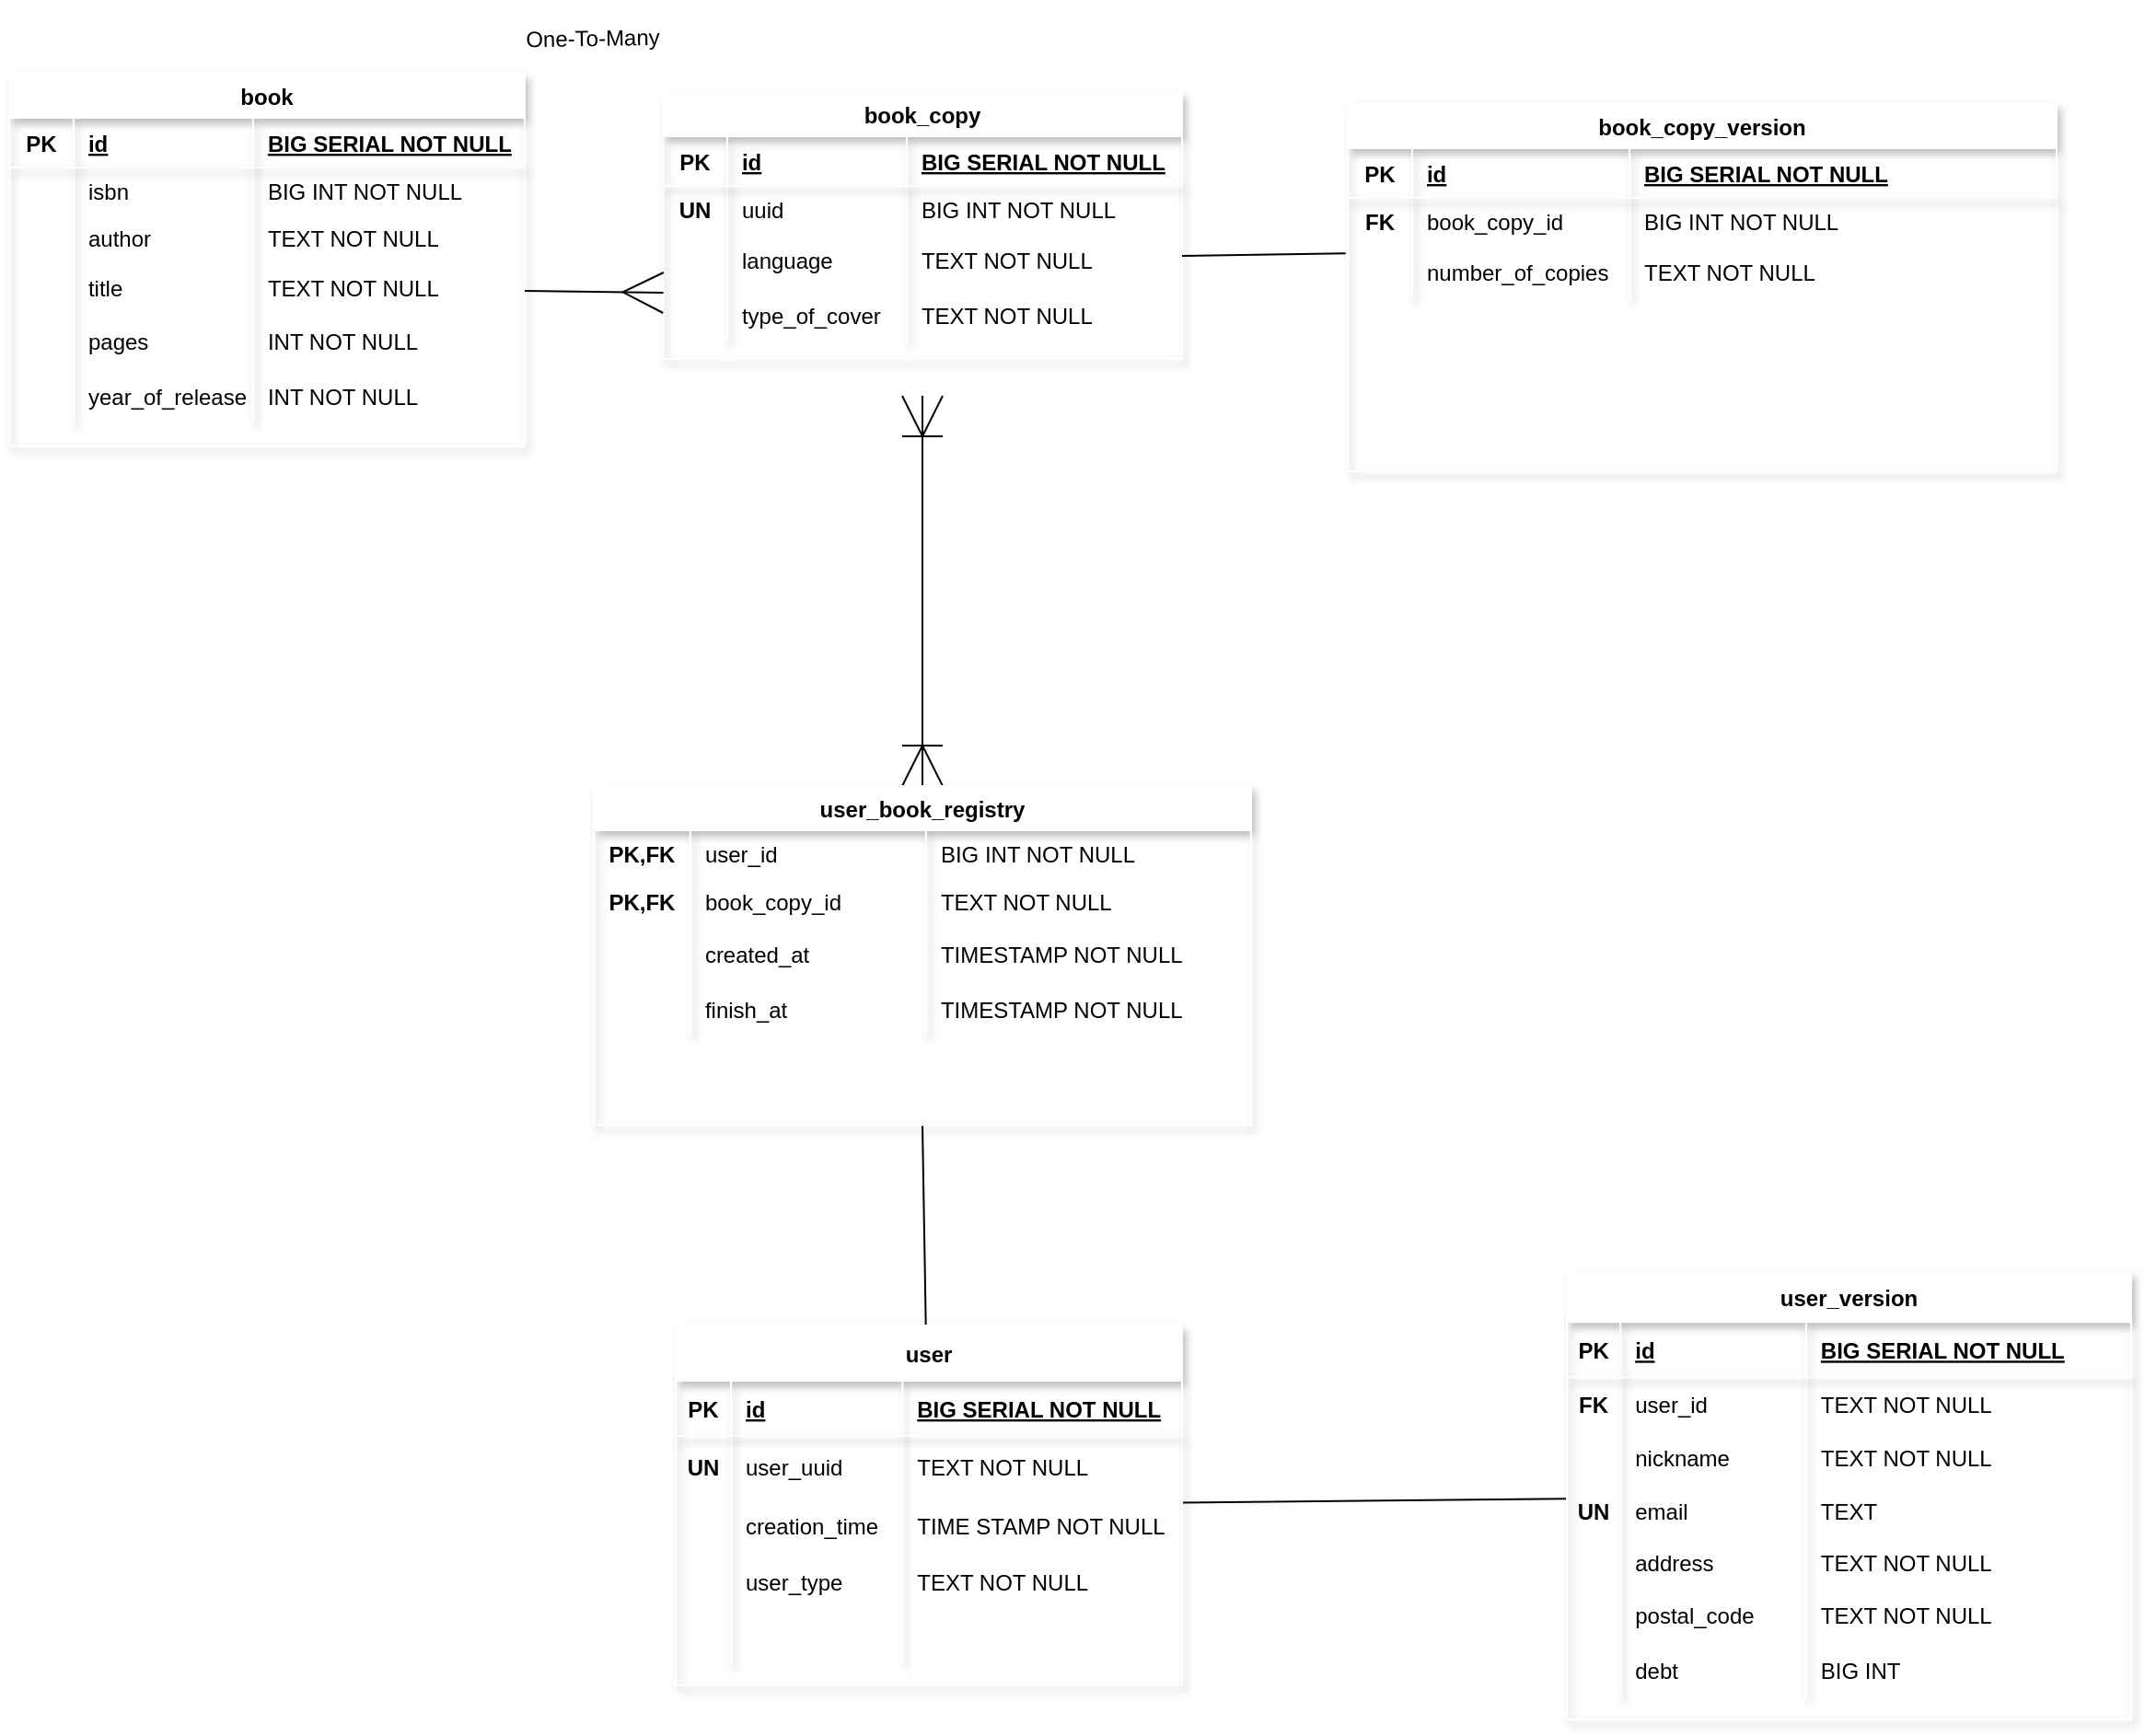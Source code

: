 <mxfile version="20.8.20" type="gitlab">
  <diagram name="Strona-1" id="45cgaNDauSYpYsO7GjBS">
    <mxGraphModel dx="3375" dy="2829" grid="0" gridSize="10" guides="1" tooltips="1" connect="1" arrows="1" fold="1" page="1" pageScale="1" pageWidth="1169" pageHeight="1654" math="0" shadow="0">
      <root>
        <mxCell id="0" />
        <mxCell id="1" parent="0" />
        <mxCell id="H41JrCpWX0OnZYL4RBMN-223" value="book" style="shape=table;startSize=24;container=1;collapsible=1;childLayout=tableLayout;fixedRows=1;rowLines=0;fontStyle=1;align=center;resizeLast=1;shadow=1;strokeColor=#FFFFFF;fillColor=default;" parent="1" vertex="1">
          <mxGeometry x="-1150" y="-1461" width="280" height="202.204" as="geometry" />
        </mxCell>
        <mxCell id="H41JrCpWX0OnZYL4RBMN-224" value="" style="shape=tableRow;horizontal=0;startSize=0;swimlaneHead=0;swimlaneBody=0;fillColor=none;collapsible=0;dropTarget=0;points=[[0,0.5],[1,0.5]];portConstraint=eastwest;top=0;left=0;right=0;bottom=1;shadow=1;strokeColor=#FFFFFF;" parent="H41JrCpWX0OnZYL4RBMN-223" vertex="1">
          <mxGeometry y="24" width="280" height="27" as="geometry" />
        </mxCell>
        <mxCell id="H41JrCpWX0OnZYL4RBMN-225" value="PK" style="shape=partialRectangle;connectable=0;fillColor=none;top=0;left=0;bottom=0;right=0;fontStyle=1;overflow=hidden;shadow=1;strokeColor=#FFFFFF;" parent="H41JrCpWX0OnZYL4RBMN-224" vertex="1">
          <mxGeometry width="34.981" height="27" as="geometry">
            <mxRectangle width="34.981" height="27" as="alternateBounds" />
          </mxGeometry>
        </mxCell>
        <mxCell id="H41JrCpWX0OnZYL4RBMN-226" value="id" style="shape=partialRectangle;connectable=0;fillColor=none;top=0;left=0;bottom=0;right=0;align=left;spacingLeft=6;fontStyle=5;overflow=hidden;shadow=1;strokeColor=#FFFFFF;" parent="H41JrCpWX0OnZYL4RBMN-224" vertex="1">
          <mxGeometry x="34.981" width="97.485" height="27" as="geometry">
            <mxRectangle width="97.485" height="27" as="alternateBounds" />
          </mxGeometry>
        </mxCell>
        <mxCell id="H41JrCpWX0OnZYL4RBMN-236" value="BIG SERIAL NOT NULL" style="shape=partialRectangle;connectable=0;fillColor=none;top=0;left=0;bottom=0;right=0;align=left;spacingLeft=6;fontStyle=5;overflow=hidden;shadow=1;strokeColor=#FFFFFF;" parent="H41JrCpWX0OnZYL4RBMN-224" vertex="1">
          <mxGeometry x="132.467" width="147.533" height="27" as="geometry">
            <mxRectangle width="147.533" height="27" as="alternateBounds" />
          </mxGeometry>
        </mxCell>
        <mxCell id="H41JrCpWX0OnZYL4RBMN-227" value="" style="shape=tableRow;horizontal=0;startSize=0;swimlaneHead=0;swimlaneBody=0;fillColor=none;collapsible=0;dropTarget=0;points=[[0,0.5],[1,0.5]];portConstraint=eastwest;top=0;left=0;right=0;bottom=0;shadow=1;strokeColor=#FFFFFF;" parent="H41JrCpWX0OnZYL4RBMN-223" vertex="1">
          <mxGeometry y="51" width="280" height="25" as="geometry" />
        </mxCell>
        <mxCell id="H41JrCpWX0OnZYL4RBMN-228" value="" style="shape=partialRectangle;connectable=0;fillColor=none;top=0;left=0;bottom=0;right=0;editable=1;overflow=hidden;shadow=1;strokeColor=#FFFFFF;" parent="H41JrCpWX0OnZYL4RBMN-227" vertex="1">
          <mxGeometry width="34.981" height="25" as="geometry">
            <mxRectangle width="34.981" height="25" as="alternateBounds" />
          </mxGeometry>
        </mxCell>
        <mxCell id="H41JrCpWX0OnZYL4RBMN-229" value="isbn" style="shape=partialRectangle;connectable=0;fillColor=none;top=0;left=0;bottom=0;right=0;align=left;spacingLeft=6;overflow=hidden;shadow=1;strokeColor=#FFFFFF;" parent="H41JrCpWX0OnZYL4RBMN-227" vertex="1">
          <mxGeometry x="34.981" width="97.485" height="25" as="geometry">
            <mxRectangle width="97.485" height="25" as="alternateBounds" />
          </mxGeometry>
        </mxCell>
        <mxCell id="H41JrCpWX0OnZYL4RBMN-237" value="BIG INT NOT NULL" style="shape=partialRectangle;connectable=0;fillColor=none;top=0;left=0;bottom=0;right=0;align=left;spacingLeft=6;overflow=hidden;shadow=1;strokeColor=#FFFFFF;" parent="H41JrCpWX0OnZYL4RBMN-227" vertex="1">
          <mxGeometry x="132.467" width="147.533" height="25" as="geometry">
            <mxRectangle width="147.533" height="25" as="alternateBounds" />
          </mxGeometry>
        </mxCell>
        <mxCell id="H41JrCpWX0OnZYL4RBMN-230" value="" style="shape=tableRow;horizontal=0;startSize=0;swimlaneHead=0;swimlaneBody=0;fillColor=none;collapsible=0;dropTarget=0;points=[[0,0.5],[1,0.5]];portConstraint=eastwest;top=0;left=0;right=0;bottom=0;shadow=1;strokeColor=#FFFFFF;" parent="H41JrCpWX0OnZYL4RBMN-223" vertex="1">
          <mxGeometry y="76" width="280" height="26" as="geometry" />
        </mxCell>
        <mxCell id="H41JrCpWX0OnZYL4RBMN-231" value="" style="shape=partialRectangle;connectable=0;fillColor=none;top=0;left=0;bottom=0;right=0;editable=1;overflow=hidden;shadow=1;strokeColor=#FFFFFF;" parent="H41JrCpWX0OnZYL4RBMN-230" vertex="1">
          <mxGeometry width="34.981" height="26" as="geometry">
            <mxRectangle width="34.981" height="26" as="alternateBounds" />
          </mxGeometry>
        </mxCell>
        <mxCell id="H41JrCpWX0OnZYL4RBMN-232" value="author" style="shape=partialRectangle;connectable=0;fillColor=none;top=0;left=0;bottom=0;right=0;align=left;spacingLeft=6;overflow=hidden;shadow=1;strokeColor=#FFFFFF;" parent="H41JrCpWX0OnZYL4RBMN-230" vertex="1">
          <mxGeometry x="34.981" width="97.485" height="26" as="geometry">
            <mxRectangle width="97.485" height="26" as="alternateBounds" />
          </mxGeometry>
        </mxCell>
        <mxCell id="H41JrCpWX0OnZYL4RBMN-238" value="TEXT NOT NULL " style="shape=partialRectangle;connectable=0;fillColor=none;top=0;left=0;bottom=0;right=0;align=left;spacingLeft=6;overflow=hidden;shadow=1;strokeColor=#FFFFFF;" parent="H41JrCpWX0OnZYL4RBMN-230" vertex="1">
          <mxGeometry x="132.467" width="147.533" height="26" as="geometry">
            <mxRectangle width="147.533" height="26" as="alternateBounds" />
          </mxGeometry>
        </mxCell>
        <mxCell id="H41JrCpWX0OnZYL4RBMN-233" value="" style="shape=tableRow;horizontal=0;startSize=0;swimlaneHead=0;swimlaneBody=0;fillColor=none;collapsible=0;dropTarget=0;points=[[0,0.5],[1,0.5]];portConstraint=eastwest;top=0;left=0;right=0;bottom=0;shadow=1;strokeColor=#FFFFFF;" parent="H41JrCpWX0OnZYL4RBMN-223" vertex="1">
          <mxGeometry y="102" width="280" height="28" as="geometry" />
        </mxCell>
        <mxCell id="H41JrCpWX0OnZYL4RBMN-234" value="" style="shape=partialRectangle;connectable=0;fillColor=none;top=0;left=0;bottom=0;right=0;editable=1;overflow=hidden;shadow=1;strokeColor=#FFFFFF;" parent="H41JrCpWX0OnZYL4RBMN-233" vertex="1">
          <mxGeometry width="34.981" height="28" as="geometry">
            <mxRectangle width="34.981" height="28" as="alternateBounds" />
          </mxGeometry>
        </mxCell>
        <mxCell id="H41JrCpWX0OnZYL4RBMN-235" value="title" style="shape=partialRectangle;connectable=0;fillColor=none;top=0;left=0;bottom=0;right=0;align=left;spacingLeft=6;overflow=hidden;shadow=1;strokeColor=#FFFFFF;" parent="H41JrCpWX0OnZYL4RBMN-233" vertex="1">
          <mxGeometry x="34.981" width="97.485" height="28" as="geometry">
            <mxRectangle width="97.485" height="28" as="alternateBounds" />
          </mxGeometry>
        </mxCell>
        <mxCell id="H41JrCpWX0OnZYL4RBMN-239" value="TEXT NOT NULL" style="shape=partialRectangle;connectable=0;fillColor=none;top=0;left=0;bottom=0;right=0;align=left;spacingLeft=6;overflow=hidden;shadow=1;strokeColor=#FFFFFF;" parent="H41JrCpWX0OnZYL4RBMN-233" vertex="1">
          <mxGeometry x="132.467" width="147.533" height="28" as="geometry">
            <mxRectangle width="147.533" height="28" as="alternateBounds" />
          </mxGeometry>
        </mxCell>
        <mxCell id="inO4H0ArE5-okPFdv3qA-106" style="shape=tableRow;horizontal=0;startSize=0;swimlaneHead=0;swimlaneBody=0;fillColor=none;collapsible=0;dropTarget=0;points=[[0,0.5],[1,0.5]];portConstraint=eastwest;top=0;left=0;right=0;bottom=0;shadow=1;strokeColor=#FFFFFF;" parent="H41JrCpWX0OnZYL4RBMN-223" vertex="1">
          <mxGeometry y="130" width="280" height="30" as="geometry" />
        </mxCell>
        <mxCell id="inO4H0ArE5-okPFdv3qA-107" style="shape=partialRectangle;connectable=0;fillColor=none;top=0;left=0;bottom=0;right=0;editable=1;overflow=hidden;shadow=1;strokeColor=#FFFFFF;" parent="inO4H0ArE5-okPFdv3qA-106" vertex="1">
          <mxGeometry width="34.981" height="30" as="geometry">
            <mxRectangle width="34.981" height="30" as="alternateBounds" />
          </mxGeometry>
        </mxCell>
        <mxCell id="inO4H0ArE5-okPFdv3qA-108" value="pages" style="shape=partialRectangle;connectable=0;fillColor=none;top=0;left=0;bottom=0;right=0;align=left;spacingLeft=6;overflow=hidden;shadow=1;strokeColor=#FFFFFF;" parent="inO4H0ArE5-okPFdv3qA-106" vertex="1">
          <mxGeometry x="34.981" width="97.485" height="30" as="geometry">
            <mxRectangle width="97.485" height="30" as="alternateBounds" />
          </mxGeometry>
        </mxCell>
        <mxCell id="inO4H0ArE5-okPFdv3qA-109" value="INT NOT NULL" style="shape=partialRectangle;connectable=0;fillColor=none;top=0;left=0;bottom=0;right=0;align=left;spacingLeft=6;overflow=hidden;shadow=1;strokeColor=#FFFFFF;" parent="inO4H0ArE5-okPFdv3qA-106" vertex="1">
          <mxGeometry x="132.467" width="147.533" height="30" as="geometry">
            <mxRectangle width="147.533" height="30" as="alternateBounds" />
          </mxGeometry>
        </mxCell>
        <mxCell id="inO4H0ArE5-okPFdv3qA-102" style="shape=tableRow;horizontal=0;startSize=0;swimlaneHead=0;swimlaneBody=0;fillColor=none;collapsible=0;dropTarget=0;points=[[0,0.5],[1,0.5]];portConstraint=eastwest;top=0;left=0;right=0;bottom=0;shadow=1;strokeColor=#FFFFFF;" parent="H41JrCpWX0OnZYL4RBMN-223" vertex="1">
          <mxGeometry y="160" width="280" height="30" as="geometry" />
        </mxCell>
        <mxCell id="inO4H0ArE5-okPFdv3qA-103" style="shape=partialRectangle;connectable=0;fillColor=none;top=0;left=0;bottom=0;right=0;editable=1;overflow=hidden;shadow=1;strokeColor=#FFFFFF;" parent="inO4H0ArE5-okPFdv3qA-102" vertex="1">
          <mxGeometry width="34.981" height="30" as="geometry">
            <mxRectangle width="34.981" height="30" as="alternateBounds" />
          </mxGeometry>
        </mxCell>
        <mxCell id="inO4H0ArE5-okPFdv3qA-104" value="year_of_release" style="shape=partialRectangle;connectable=0;fillColor=none;top=0;left=0;bottom=0;right=0;align=left;spacingLeft=6;overflow=hidden;shadow=1;strokeColor=#FFFFFF;" parent="inO4H0ArE5-okPFdv3qA-102" vertex="1">
          <mxGeometry x="34.981" width="97.485" height="30" as="geometry">
            <mxRectangle width="97.485" height="30" as="alternateBounds" />
          </mxGeometry>
        </mxCell>
        <mxCell id="inO4H0ArE5-okPFdv3qA-105" value="INT NOT NULL" style="shape=partialRectangle;connectable=0;fillColor=none;top=0;left=0;bottom=0;right=0;align=left;spacingLeft=6;overflow=hidden;shadow=1;strokeColor=#FFFFFF;" parent="inO4H0ArE5-okPFdv3qA-102" vertex="1">
          <mxGeometry x="132.467" width="147.533" height="30" as="geometry">
            <mxRectangle width="147.533" height="30" as="alternateBounds" />
          </mxGeometry>
        </mxCell>
        <mxCell id="_xE9Mm1DWPLD3zz57Y3J-2" style="edgeStyle=none;rounded=0;orthogonalLoop=1;jettySize=auto;html=1;strokeColor=#000000;endArrow=none;endFill=0;" edge="1" parent="1" source="H41JrCpWX0OnZYL4RBMN-253" target="H41JrCpWX0OnZYL4RBMN-294">
          <mxGeometry relative="1" as="geometry" />
        </mxCell>
        <mxCell id="_xE9Mm1DWPLD3zz57Y3J-113" style="edgeStyle=none;rounded=0;orthogonalLoop=1;jettySize=auto;html=1;strokeColor=#000000;strokeWidth=1;endArrow=none;endFill=0;endSize=20;entryX=0.5;entryY=1;entryDx=0;entryDy=0;" edge="1" parent="1" source="H41JrCpWX0OnZYL4RBMN-253" target="_xE9Mm1DWPLD3zz57Y3J-90">
          <mxGeometry relative="1" as="geometry">
            <mxPoint x="-650.5" y="-921.308" as="targetPoint" />
          </mxGeometry>
        </mxCell>
        <mxCell id="H41JrCpWX0OnZYL4RBMN-253" value="user" style="shape=table;startSize=30;container=1;collapsible=1;childLayout=tableLayout;fixedRows=1;rowLines=0;fontStyle=1;align=center;resizeLast=1;shadow=1;strokeColor=#FFFFFF;fillColor=default;" parent="1" vertex="1">
          <mxGeometry x="-788" y="-781" width="275" height="195.274" as="geometry" />
        </mxCell>
        <mxCell id="H41JrCpWX0OnZYL4RBMN-254" value="" style="shape=tableRow;horizontal=0;startSize=0;swimlaneHead=0;swimlaneBody=0;fillColor=none;collapsible=0;dropTarget=0;points=[[0,0.5],[1,0.5]];portConstraint=eastwest;top=0;left=0;right=0;bottom=1;shadow=1;strokeColor=#FFFFFF;" parent="H41JrCpWX0OnZYL4RBMN-253" vertex="1">
          <mxGeometry y="30" width="275" height="30" as="geometry" />
        </mxCell>
        <mxCell id="H41JrCpWX0OnZYL4RBMN-255" value="PK" style="shape=partialRectangle;connectable=0;fillColor=none;top=0;left=0;bottom=0;right=0;fontStyle=1;overflow=hidden;shadow=1;strokeColor=#FFFFFF;" parent="H41JrCpWX0OnZYL4RBMN-254" vertex="1">
          <mxGeometry width="30" height="30" as="geometry">
            <mxRectangle width="30" height="30" as="alternateBounds" />
          </mxGeometry>
        </mxCell>
        <mxCell id="H41JrCpWX0OnZYL4RBMN-256" value="id" style="shape=partialRectangle;connectable=0;fillColor=none;top=0;left=0;bottom=0;right=0;align=left;spacingLeft=6;fontStyle=5;overflow=hidden;shadow=1;strokeColor=#FFFFFF;" parent="H41JrCpWX0OnZYL4RBMN-254" vertex="1">
          <mxGeometry x="30" width="93.13" height="30" as="geometry">
            <mxRectangle width="93.13" height="30" as="alternateBounds" />
          </mxGeometry>
        </mxCell>
        <mxCell id="H41JrCpWX0OnZYL4RBMN-266" value="BIG SERIAL NOT NULL" style="shape=partialRectangle;connectable=0;fillColor=none;top=0;left=0;bottom=0;right=0;align=left;spacingLeft=6;fontStyle=5;overflow=hidden;shadow=1;strokeColor=#FFFFFF;" parent="H41JrCpWX0OnZYL4RBMN-254" vertex="1">
          <mxGeometry x="123.13" width="151.87" height="30" as="geometry">
            <mxRectangle width="151.87" height="30" as="alternateBounds" />
          </mxGeometry>
        </mxCell>
        <mxCell id="H41JrCpWX0OnZYL4RBMN-257" value="" style="shape=tableRow;horizontal=0;startSize=0;swimlaneHead=0;swimlaneBody=0;fillColor=none;collapsible=0;dropTarget=0;points=[[0,0.5],[1,0.5]];portConstraint=eastwest;top=0;left=0;right=0;bottom=0;shadow=1;strokeColor=#FFFFFF;" parent="H41JrCpWX0OnZYL4RBMN-253" vertex="1">
          <mxGeometry y="60" width="275" height="33" as="geometry" />
        </mxCell>
        <mxCell id="H41JrCpWX0OnZYL4RBMN-258" value="UN" style="shape=partialRectangle;connectable=0;fillColor=none;top=0;left=0;bottom=0;right=0;editable=1;overflow=hidden;shadow=1;strokeColor=#FFFFFF;fontStyle=1" parent="H41JrCpWX0OnZYL4RBMN-257" vertex="1">
          <mxGeometry width="30" height="33" as="geometry">
            <mxRectangle width="30" height="33" as="alternateBounds" />
          </mxGeometry>
        </mxCell>
        <mxCell id="H41JrCpWX0OnZYL4RBMN-259" value="user_uuid" style="shape=partialRectangle;connectable=0;fillColor=none;top=0;left=0;bottom=0;right=0;align=left;spacingLeft=6;overflow=hidden;shadow=1;strokeColor=#FFFFFF;" parent="H41JrCpWX0OnZYL4RBMN-257" vertex="1">
          <mxGeometry x="30" width="93.13" height="33" as="geometry">
            <mxRectangle width="93.13" height="33" as="alternateBounds" />
          </mxGeometry>
        </mxCell>
        <mxCell id="H41JrCpWX0OnZYL4RBMN-267" value="TEXT NOT NULL" style="shape=partialRectangle;connectable=0;fillColor=none;top=0;left=0;bottom=0;right=0;align=left;spacingLeft=6;overflow=hidden;shadow=1;strokeColor=#FFFFFF;" parent="H41JrCpWX0OnZYL4RBMN-257" vertex="1">
          <mxGeometry x="123.13" width="151.87" height="33" as="geometry">
            <mxRectangle width="151.87" height="33" as="alternateBounds" />
          </mxGeometry>
        </mxCell>
        <mxCell id="inO4H0ArE5-okPFdv3qA-25" style="shape=tableRow;horizontal=0;startSize=0;swimlaneHead=0;swimlaneBody=0;fillColor=none;collapsible=0;dropTarget=0;points=[[0,0.5],[1,0.5]];portConstraint=eastwest;top=0;left=0;right=0;bottom=0;shadow=1;strokeColor=#FFFFFF;" parent="H41JrCpWX0OnZYL4RBMN-253" vertex="1">
          <mxGeometry y="93" width="275" height="31" as="geometry" />
        </mxCell>
        <mxCell id="inO4H0ArE5-okPFdv3qA-26" style="shape=partialRectangle;connectable=0;fillColor=none;top=0;left=0;bottom=0;right=0;editable=1;overflow=hidden;shadow=1;strokeColor=#FFFFFF;" parent="inO4H0ArE5-okPFdv3qA-25" vertex="1">
          <mxGeometry width="30" height="31" as="geometry">
            <mxRectangle width="30" height="31" as="alternateBounds" />
          </mxGeometry>
        </mxCell>
        <mxCell id="inO4H0ArE5-okPFdv3qA-27" value="creation_time" style="shape=partialRectangle;connectable=0;fillColor=none;top=0;left=0;bottom=0;right=0;align=left;spacingLeft=6;overflow=hidden;shadow=1;strokeColor=#FFFFFF;" parent="inO4H0ArE5-okPFdv3qA-25" vertex="1">
          <mxGeometry x="30" width="93.13" height="31" as="geometry">
            <mxRectangle width="93.13" height="31" as="alternateBounds" />
          </mxGeometry>
        </mxCell>
        <mxCell id="inO4H0ArE5-okPFdv3qA-28" value="TIME STAMP NOT NULL" style="shape=partialRectangle;connectable=0;fillColor=none;top=0;left=0;bottom=0;right=0;align=left;spacingLeft=6;overflow=hidden;shadow=1;strokeColor=#FFFFFF;" parent="inO4H0ArE5-okPFdv3qA-25" vertex="1">
          <mxGeometry x="123.13" width="151.87" height="31" as="geometry">
            <mxRectangle width="151.87" height="31" as="alternateBounds" />
          </mxGeometry>
        </mxCell>
        <mxCell id="H41JrCpWX0OnZYL4RBMN-260" value="" style="shape=tableRow;horizontal=0;startSize=0;swimlaneHead=0;swimlaneBody=0;fillColor=none;collapsible=0;dropTarget=0;points=[[0,0.5],[1,0.5]];portConstraint=eastwest;top=0;left=0;right=0;bottom=0;shadow=1;strokeColor=#FFFFFF;" parent="H41JrCpWX0OnZYL4RBMN-253" vertex="1">
          <mxGeometry y="124" width="275" height="30" as="geometry" />
        </mxCell>
        <mxCell id="H41JrCpWX0OnZYL4RBMN-261" value="" style="shape=partialRectangle;connectable=0;fillColor=none;top=0;left=0;bottom=0;right=0;editable=1;overflow=hidden;shadow=1;strokeColor=#FFFFFF;" parent="H41JrCpWX0OnZYL4RBMN-260" vertex="1">
          <mxGeometry width="30" height="30" as="geometry">
            <mxRectangle width="30" height="30" as="alternateBounds" />
          </mxGeometry>
        </mxCell>
        <mxCell id="H41JrCpWX0OnZYL4RBMN-262" value="user_type" style="shape=partialRectangle;connectable=0;fillColor=none;top=0;left=0;bottom=0;right=0;align=left;spacingLeft=6;overflow=hidden;shadow=1;strokeColor=#FFFFFF;" parent="H41JrCpWX0OnZYL4RBMN-260" vertex="1">
          <mxGeometry x="30" width="93.13" height="30" as="geometry">
            <mxRectangle width="93.13" height="30" as="alternateBounds" />
          </mxGeometry>
        </mxCell>
        <mxCell id="H41JrCpWX0OnZYL4RBMN-268" value="TEXT NOT NULL" style="shape=partialRectangle;connectable=0;fillColor=none;top=0;left=0;bottom=0;right=0;align=left;spacingLeft=6;overflow=hidden;shadow=1;strokeColor=#FFFFFF;" parent="H41JrCpWX0OnZYL4RBMN-260" vertex="1">
          <mxGeometry x="123.13" width="151.87" height="30" as="geometry">
            <mxRectangle width="151.87" height="30" as="alternateBounds" />
          </mxGeometry>
        </mxCell>
        <mxCell id="inO4H0ArE5-okPFdv3qA-5" style="shape=tableRow;horizontal=0;startSize=0;swimlaneHead=0;swimlaneBody=0;fillColor=none;collapsible=0;dropTarget=0;points=[[0,0.5],[1,0.5]];portConstraint=eastwest;top=0;left=0;right=0;bottom=0;shadow=1;strokeColor=#FFFFFF;" parent="H41JrCpWX0OnZYL4RBMN-253" vertex="1">
          <mxGeometry y="154" width="275" height="30" as="geometry" />
        </mxCell>
        <mxCell id="inO4H0ArE5-okPFdv3qA-6" style="shape=partialRectangle;connectable=0;fillColor=none;top=0;left=0;bottom=0;right=0;editable=1;overflow=hidden;shadow=1;strokeColor=#FFFFFF;" parent="inO4H0ArE5-okPFdv3qA-5" vertex="1">
          <mxGeometry width="30" height="30" as="geometry">
            <mxRectangle width="30" height="30" as="alternateBounds" />
          </mxGeometry>
        </mxCell>
        <mxCell id="inO4H0ArE5-okPFdv3qA-7" style="shape=partialRectangle;connectable=0;fillColor=none;top=0;left=0;bottom=0;right=0;align=left;spacingLeft=6;overflow=hidden;shadow=1;strokeColor=#FFFFFF;" parent="inO4H0ArE5-okPFdv3qA-5" vertex="1">
          <mxGeometry x="30" width="93.13" height="30" as="geometry">
            <mxRectangle width="93.13" height="30" as="alternateBounds" />
          </mxGeometry>
        </mxCell>
        <mxCell id="inO4H0ArE5-okPFdv3qA-8" style="shape=partialRectangle;connectable=0;fillColor=none;top=0;left=0;bottom=0;right=0;align=left;spacingLeft=6;overflow=hidden;shadow=1;strokeColor=#FFFFFF;" parent="inO4H0ArE5-okPFdv3qA-5" vertex="1">
          <mxGeometry x="123.13" width="151.87" height="30" as="geometry">
            <mxRectangle width="151.87" height="30" as="alternateBounds" />
          </mxGeometry>
        </mxCell>
        <mxCell id="H41JrCpWX0OnZYL4RBMN-294" value="user_version" style="shape=table;startSize=27;container=1;collapsible=1;childLayout=tableLayout;fixedRows=1;rowLines=0;fontStyle=1;align=center;resizeLast=1;shadow=1;strokeColor=#FFFFFF;fillColor=default;" parent="1" vertex="1">
          <mxGeometry x="-304" y="-809.87" width="306.5" height="242.99" as="geometry" />
        </mxCell>
        <mxCell id="H41JrCpWX0OnZYL4RBMN-295" value="" style="shape=tableRow;horizontal=0;startSize=0;swimlaneHead=0;swimlaneBody=0;fillColor=none;collapsible=0;dropTarget=0;points=[[0,0.5],[1,0.5]];portConstraint=eastwest;top=0;left=0;right=0;bottom=1;shadow=1;strokeColor=#FFFFFF;" parent="H41JrCpWX0OnZYL4RBMN-294" vertex="1">
          <mxGeometry y="27" width="306.5" height="30" as="geometry" />
        </mxCell>
        <mxCell id="H41JrCpWX0OnZYL4RBMN-296" value="PK" style="shape=partialRectangle;connectable=0;fillColor=none;top=0;left=0;bottom=0;right=0;fontStyle=1;overflow=hidden;shadow=1;strokeColor=#FFFFFF;" parent="H41JrCpWX0OnZYL4RBMN-295" vertex="1">
          <mxGeometry width="29.111" height="30" as="geometry">
            <mxRectangle width="29.111" height="30" as="alternateBounds" />
          </mxGeometry>
        </mxCell>
        <mxCell id="H41JrCpWX0OnZYL4RBMN-297" value="id" style="shape=partialRectangle;connectable=0;fillColor=none;top=0;left=0;bottom=0;right=0;align=left;spacingLeft=6;fontStyle=5;overflow=hidden;shadow=1;strokeColor=#FFFFFF;" parent="H41JrCpWX0OnZYL4RBMN-295" vertex="1">
          <mxGeometry x="29.111" width="100.815" height="30" as="geometry">
            <mxRectangle width="100.815" height="30" as="alternateBounds" />
          </mxGeometry>
        </mxCell>
        <mxCell id="inO4H0ArE5-okPFdv3qA-121" value="BIG SERIAL NOT NULL" style="shape=partialRectangle;connectable=0;fillColor=none;top=0;left=0;bottom=0;right=0;align=left;spacingLeft=6;fontStyle=5;overflow=hidden;shadow=1;strokeColor=#FFFFFF;" parent="H41JrCpWX0OnZYL4RBMN-295" vertex="1">
          <mxGeometry x="129.926" width="176.574" height="30" as="geometry">
            <mxRectangle width="176.574" height="30" as="alternateBounds" />
          </mxGeometry>
        </mxCell>
        <mxCell id="H41JrCpWX0OnZYL4RBMN-298" value="" style="shape=tableRow;horizontal=0;startSize=0;swimlaneHead=0;swimlaneBody=0;fillColor=none;collapsible=0;dropTarget=0;points=[[0,0.5],[1,0.5]];portConstraint=eastwest;top=0;left=0;right=0;bottom=0;shadow=1;strokeColor=#FFFFFF;" parent="H41JrCpWX0OnZYL4RBMN-294" vertex="1">
          <mxGeometry y="57" width="306.5" height="29" as="geometry" />
        </mxCell>
        <mxCell id="H41JrCpWX0OnZYL4RBMN-299" value="FK" style="shape=partialRectangle;connectable=0;fillColor=none;top=0;left=0;bottom=0;right=0;editable=1;overflow=hidden;shadow=1;strokeColor=#FFFFFF;fontStyle=1" parent="H41JrCpWX0OnZYL4RBMN-298" vertex="1">
          <mxGeometry width="29.111" height="29" as="geometry">
            <mxRectangle width="29.111" height="29" as="alternateBounds" />
          </mxGeometry>
        </mxCell>
        <mxCell id="H41JrCpWX0OnZYL4RBMN-300" value="user_id" style="shape=partialRectangle;connectable=0;fillColor=none;top=0;left=0;bottom=0;right=0;align=left;spacingLeft=6;overflow=hidden;shadow=1;strokeColor=#FFFFFF;" parent="H41JrCpWX0OnZYL4RBMN-298" vertex="1">
          <mxGeometry x="29.111" width="100.815" height="29" as="geometry">
            <mxRectangle width="100.815" height="29" as="alternateBounds" />
          </mxGeometry>
        </mxCell>
        <mxCell id="inO4H0ArE5-okPFdv3qA-122" value="TEXT NOT NULL" style="shape=partialRectangle;connectable=0;fillColor=none;top=0;left=0;bottom=0;right=0;align=left;spacingLeft=6;overflow=hidden;shadow=1;strokeColor=#FFFFFF;" parent="H41JrCpWX0OnZYL4RBMN-298" vertex="1">
          <mxGeometry x="129.926" width="176.574" height="29" as="geometry">
            <mxRectangle width="176.574" height="29" as="alternateBounds" />
          </mxGeometry>
        </mxCell>
        <mxCell id="inO4H0ArE5-okPFdv3qA-68" style="shape=tableRow;horizontal=0;startSize=0;swimlaneHead=0;swimlaneBody=0;fillColor=none;collapsible=0;dropTarget=0;points=[[0,0.5],[1,0.5]];portConstraint=eastwest;top=0;left=0;right=0;bottom=0;shadow=1;strokeColor=#FFFFFF;" parent="H41JrCpWX0OnZYL4RBMN-294" vertex="1">
          <mxGeometry y="86" width="306.5" height="29" as="geometry" />
        </mxCell>
        <mxCell id="inO4H0ArE5-okPFdv3qA-69" style="shape=partialRectangle;connectable=0;fillColor=none;top=0;left=0;bottom=0;right=0;editable=1;overflow=hidden;shadow=1;strokeColor=#FFFFFF;" parent="inO4H0ArE5-okPFdv3qA-68" vertex="1">
          <mxGeometry width="29.111" height="29" as="geometry">
            <mxRectangle width="29.111" height="29" as="alternateBounds" />
          </mxGeometry>
        </mxCell>
        <mxCell id="inO4H0ArE5-okPFdv3qA-70" value="nickname" style="shape=partialRectangle;connectable=0;fillColor=none;top=0;left=0;bottom=0;right=0;align=left;spacingLeft=6;overflow=hidden;shadow=1;strokeColor=#FFFFFF;" parent="inO4H0ArE5-okPFdv3qA-68" vertex="1">
          <mxGeometry x="29.111" width="100.815" height="29" as="geometry">
            <mxRectangle width="100.815" height="29" as="alternateBounds" />
          </mxGeometry>
        </mxCell>
        <mxCell id="inO4H0ArE5-okPFdv3qA-123" value="TEXT NOT NULL" style="shape=partialRectangle;connectable=0;fillColor=none;top=0;left=0;bottom=0;right=0;align=left;spacingLeft=6;overflow=hidden;shadow=1;strokeColor=#FFFFFF;" parent="inO4H0ArE5-okPFdv3qA-68" vertex="1">
          <mxGeometry x="129.926" width="176.574" height="29" as="geometry">
            <mxRectangle width="176.574" height="29" as="alternateBounds" />
          </mxGeometry>
        </mxCell>
        <mxCell id="inO4H0ArE5-okPFdv3qA-65" style="shape=tableRow;horizontal=0;startSize=0;swimlaneHead=0;swimlaneBody=0;fillColor=none;collapsible=0;dropTarget=0;points=[[0,0.5],[1,0.5]];portConstraint=eastwest;top=0;left=0;right=0;bottom=0;shadow=1;strokeColor=#FFFFFF;" parent="H41JrCpWX0OnZYL4RBMN-294" vertex="1">
          <mxGeometry y="115" width="306.5" height="29" as="geometry" />
        </mxCell>
        <mxCell id="inO4H0ArE5-okPFdv3qA-66" value="UN" style="shape=partialRectangle;connectable=0;fillColor=none;top=0;left=0;bottom=0;right=0;editable=1;overflow=hidden;shadow=1;strokeColor=#FFFFFF;fontStyle=1" parent="inO4H0ArE5-okPFdv3qA-65" vertex="1">
          <mxGeometry width="29.111" height="29" as="geometry">
            <mxRectangle width="29.111" height="29" as="alternateBounds" />
          </mxGeometry>
        </mxCell>
        <mxCell id="inO4H0ArE5-okPFdv3qA-67" value="email" style="shape=partialRectangle;connectable=0;fillColor=none;top=0;left=0;bottom=0;right=0;align=left;spacingLeft=6;overflow=hidden;shadow=1;strokeColor=#FFFFFF;" parent="inO4H0ArE5-okPFdv3qA-65" vertex="1">
          <mxGeometry x="29.111" width="100.815" height="29" as="geometry">
            <mxRectangle width="100.815" height="29" as="alternateBounds" />
          </mxGeometry>
        </mxCell>
        <mxCell id="inO4H0ArE5-okPFdv3qA-124" value="TEXT" style="shape=partialRectangle;connectable=0;fillColor=none;top=0;left=0;bottom=0;right=0;align=left;spacingLeft=6;overflow=hidden;shadow=1;strokeColor=#FFFFFF;" parent="inO4H0ArE5-okPFdv3qA-65" vertex="1">
          <mxGeometry x="129.926" width="176.574" height="29" as="geometry">
            <mxRectangle width="176.574" height="29" as="alternateBounds" />
          </mxGeometry>
        </mxCell>
        <mxCell id="H41JrCpWX0OnZYL4RBMN-301" value="" style="shape=tableRow;horizontal=0;startSize=0;swimlaneHead=0;swimlaneBody=0;fillColor=none;collapsible=0;dropTarget=0;points=[[0,0.5],[1,0.5]];portConstraint=eastwest;top=0;left=0;right=0;bottom=0;shadow=1;strokeColor=#FFFFFF;" parent="H41JrCpWX0OnZYL4RBMN-294" vertex="1">
          <mxGeometry y="144" width="306.5" height="27" as="geometry" />
        </mxCell>
        <mxCell id="H41JrCpWX0OnZYL4RBMN-302" value="" style="shape=partialRectangle;connectable=0;fillColor=none;top=0;left=0;bottom=0;right=0;editable=1;overflow=hidden;shadow=1;strokeColor=#FFFFFF;" parent="H41JrCpWX0OnZYL4RBMN-301" vertex="1">
          <mxGeometry width="29.111" height="27" as="geometry">
            <mxRectangle width="29.111" height="27" as="alternateBounds" />
          </mxGeometry>
        </mxCell>
        <mxCell id="H41JrCpWX0OnZYL4RBMN-303" value="address" style="shape=partialRectangle;connectable=0;fillColor=none;top=0;left=0;bottom=0;right=0;align=left;spacingLeft=6;overflow=hidden;shadow=1;strokeColor=#FFFFFF;" parent="H41JrCpWX0OnZYL4RBMN-301" vertex="1">
          <mxGeometry x="29.111" width="100.815" height="27" as="geometry">
            <mxRectangle width="100.815" height="27" as="alternateBounds" />
          </mxGeometry>
        </mxCell>
        <mxCell id="inO4H0ArE5-okPFdv3qA-125" value="TEXT NOT NULL" style="shape=partialRectangle;connectable=0;fillColor=none;top=0;left=0;bottom=0;right=0;align=left;spacingLeft=6;overflow=hidden;shadow=1;strokeColor=#FFFFFF;" parent="H41JrCpWX0OnZYL4RBMN-301" vertex="1">
          <mxGeometry x="129.926" width="176.574" height="27" as="geometry">
            <mxRectangle width="176.574" height="27" as="alternateBounds" />
          </mxGeometry>
        </mxCell>
        <mxCell id="H41JrCpWX0OnZYL4RBMN-304" value="" style="shape=tableRow;horizontal=0;startSize=0;swimlaneHead=0;swimlaneBody=0;fillColor=none;collapsible=0;dropTarget=0;points=[[0,0.5],[1,0.5]];portConstraint=eastwest;top=0;left=0;right=0;bottom=0;shadow=1;strokeColor=#FFFFFF;" parent="H41JrCpWX0OnZYL4RBMN-294" vertex="1">
          <mxGeometry y="171" width="306.5" height="30" as="geometry" />
        </mxCell>
        <mxCell id="H41JrCpWX0OnZYL4RBMN-305" value="" style="shape=partialRectangle;connectable=0;fillColor=none;top=0;left=0;bottom=0;right=0;editable=1;overflow=hidden;shadow=1;strokeColor=#FFFFFF;" parent="H41JrCpWX0OnZYL4RBMN-304" vertex="1">
          <mxGeometry width="29.111" height="30" as="geometry">
            <mxRectangle width="29.111" height="30" as="alternateBounds" />
          </mxGeometry>
        </mxCell>
        <mxCell id="H41JrCpWX0OnZYL4RBMN-306" value="postal_code" style="shape=partialRectangle;connectable=0;fillColor=none;top=0;left=0;bottom=0;right=0;align=left;spacingLeft=6;overflow=hidden;shadow=1;strokeColor=#FFFFFF;" parent="H41JrCpWX0OnZYL4RBMN-304" vertex="1">
          <mxGeometry x="29.111" width="100.815" height="30" as="geometry">
            <mxRectangle width="100.815" height="30" as="alternateBounds" />
          </mxGeometry>
        </mxCell>
        <mxCell id="inO4H0ArE5-okPFdv3qA-126" value="TEXT NOT NULL" style="shape=partialRectangle;connectable=0;fillColor=none;top=0;left=0;bottom=0;right=0;align=left;spacingLeft=6;overflow=hidden;shadow=1;strokeColor=#FFFFFF;" parent="H41JrCpWX0OnZYL4RBMN-304" vertex="1">
          <mxGeometry x="129.926" width="176.574" height="30" as="geometry">
            <mxRectangle width="176.574" height="30" as="alternateBounds" />
          </mxGeometry>
        </mxCell>
        <mxCell id="inO4H0ArE5-okPFdv3qA-71" style="shape=tableRow;horizontal=0;startSize=0;swimlaneHead=0;swimlaneBody=0;fillColor=none;collapsible=0;dropTarget=0;points=[[0,0.5],[1,0.5]];portConstraint=eastwest;top=0;left=0;right=0;bottom=0;shadow=1;strokeColor=#FFFFFF;" parent="H41JrCpWX0OnZYL4RBMN-294" vertex="1">
          <mxGeometry y="201" width="306.5" height="30" as="geometry" />
        </mxCell>
        <mxCell id="inO4H0ArE5-okPFdv3qA-72" style="shape=partialRectangle;connectable=0;fillColor=none;top=0;left=0;bottom=0;right=0;editable=1;overflow=hidden;shadow=1;strokeColor=#FFFFFF;" parent="inO4H0ArE5-okPFdv3qA-71" vertex="1">
          <mxGeometry width="29.111" height="30" as="geometry">
            <mxRectangle width="29.111" height="30" as="alternateBounds" />
          </mxGeometry>
        </mxCell>
        <mxCell id="inO4H0ArE5-okPFdv3qA-73" value="debt" style="shape=partialRectangle;connectable=0;fillColor=none;top=0;left=0;bottom=0;right=0;align=left;spacingLeft=6;overflow=hidden;shadow=1;strokeColor=#FFFFFF;" parent="inO4H0ArE5-okPFdv3qA-71" vertex="1">
          <mxGeometry x="29.111" width="100.815" height="30" as="geometry">
            <mxRectangle width="100.815" height="30" as="alternateBounds" />
          </mxGeometry>
        </mxCell>
        <mxCell id="inO4H0ArE5-okPFdv3qA-127" value="BIG INT" style="shape=partialRectangle;connectable=0;fillColor=none;top=0;left=0;bottom=0;right=0;align=left;spacingLeft=6;overflow=hidden;shadow=1;strokeColor=#FFFFFF;" parent="inO4H0ArE5-okPFdv3qA-71" vertex="1">
          <mxGeometry x="129.926" width="176.574" height="30" as="geometry">
            <mxRectangle width="176.574" height="30" as="alternateBounds" />
          </mxGeometry>
        </mxCell>
        <mxCell id="inO4H0ArE5-okPFdv3qA-101" value="One-To-Many" style="text;html=1;strokeColor=none;fillColor=none;align=center;verticalAlign=middle;whiteSpace=wrap;rounded=0;rotation=-1;" parent="1" vertex="1">
          <mxGeometry x="-875" y="-1500" width="84" height="39" as="geometry" />
        </mxCell>
        <mxCell id="_xE9Mm1DWPLD3zz57Y3J-42" value="book_copy_version" style="shape=table;startSize=24;container=1;collapsible=1;childLayout=tableLayout;fixedRows=1;rowLines=0;fontStyle=1;align=center;resizeLast=1;shadow=1;strokeColor=#FFFFFF;fillColor=default;" vertex="1" parent="1">
          <mxGeometry x="-423" y="-1444.5" width="385" height="199.5" as="geometry" />
        </mxCell>
        <mxCell id="_xE9Mm1DWPLD3zz57Y3J-43" value="" style="shape=tableRow;horizontal=0;startSize=0;swimlaneHead=0;swimlaneBody=0;fillColor=none;collapsible=0;dropTarget=0;points=[[0,0.5],[1,0.5]];portConstraint=eastwest;top=0;left=0;right=0;bottom=1;shadow=1;strokeColor=#FFFFFF;" vertex="1" parent="_xE9Mm1DWPLD3zz57Y3J-42">
          <mxGeometry y="24" width="385" height="27" as="geometry" />
        </mxCell>
        <mxCell id="_xE9Mm1DWPLD3zz57Y3J-44" value="PK" style="shape=partialRectangle;connectable=0;fillColor=none;top=0;left=0;bottom=0;right=0;fontStyle=1;overflow=hidden;shadow=1;strokeColor=#FFFFFF;" vertex="1" parent="_xE9Mm1DWPLD3zz57Y3J-43">
          <mxGeometry width="34.981" height="27" as="geometry">
            <mxRectangle width="34.981" height="27" as="alternateBounds" />
          </mxGeometry>
        </mxCell>
        <mxCell id="_xE9Mm1DWPLD3zz57Y3J-45" value="id" style="shape=partialRectangle;connectable=0;fillColor=none;top=0;left=0;bottom=0;right=0;align=left;spacingLeft=6;fontStyle=5;overflow=hidden;shadow=1;strokeColor=#FFFFFF;" vertex="1" parent="_xE9Mm1DWPLD3zz57Y3J-43">
          <mxGeometry x="34.981" width="118.019" height="27" as="geometry">
            <mxRectangle width="118.019" height="27" as="alternateBounds" />
          </mxGeometry>
        </mxCell>
        <mxCell id="_xE9Mm1DWPLD3zz57Y3J-46" value="BIG SERIAL NOT NULL" style="shape=partialRectangle;connectable=0;fillColor=none;top=0;left=0;bottom=0;right=0;align=left;spacingLeft=6;fontStyle=5;overflow=hidden;shadow=1;strokeColor=#FFFFFF;" vertex="1" parent="_xE9Mm1DWPLD3zz57Y3J-43">
          <mxGeometry x="153.0" width="232.0" height="27" as="geometry">
            <mxRectangle width="232.0" height="27" as="alternateBounds" />
          </mxGeometry>
        </mxCell>
        <mxCell id="_xE9Mm1DWPLD3zz57Y3J-47" value="" style="shape=tableRow;horizontal=0;startSize=0;swimlaneHead=0;swimlaneBody=0;fillColor=none;collapsible=0;dropTarget=0;points=[[0,0.5],[1,0.5]];portConstraint=eastwest;top=0;left=0;right=0;bottom=0;shadow=1;strokeColor=#FFFFFF;" vertex="1" parent="_xE9Mm1DWPLD3zz57Y3J-42">
          <mxGeometry y="51" width="385" height="25" as="geometry" />
        </mxCell>
        <mxCell id="_xE9Mm1DWPLD3zz57Y3J-48" value="FK" style="shape=partialRectangle;connectable=0;fillColor=none;top=0;left=0;bottom=0;right=0;editable=1;overflow=hidden;shadow=1;strokeColor=#FFFFFF;fontStyle=1" vertex="1" parent="_xE9Mm1DWPLD3zz57Y3J-47">
          <mxGeometry width="34.981" height="25" as="geometry">
            <mxRectangle width="34.981" height="25" as="alternateBounds" />
          </mxGeometry>
        </mxCell>
        <mxCell id="_xE9Mm1DWPLD3zz57Y3J-49" value="book_copy_id" style="shape=partialRectangle;connectable=0;fillColor=none;top=0;left=0;bottom=0;right=0;align=left;spacingLeft=6;overflow=hidden;shadow=1;strokeColor=#FFFFFF;" vertex="1" parent="_xE9Mm1DWPLD3zz57Y3J-47">
          <mxGeometry x="34.981" width="118.019" height="25" as="geometry">
            <mxRectangle width="118.019" height="25" as="alternateBounds" />
          </mxGeometry>
        </mxCell>
        <mxCell id="_xE9Mm1DWPLD3zz57Y3J-50" value="BIG INT NOT NULL" style="shape=partialRectangle;connectable=0;fillColor=none;top=0;left=0;bottom=0;right=0;align=left;spacingLeft=6;overflow=hidden;shadow=1;strokeColor=#FFFFFF;" vertex="1" parent="_xE9Mm1DWPLD3zz57Y3J-47">
          <mxGeometry x="153.0" width="232.0" height="25" as="geometry">
            <mxRectangle width="232.0" height="25" as="alternateBounds" />
          </mxGeometry>
        </mxCell>
        <mxCell id="_xE9Mm1DWPLD3zz57Y3J-59" style="shape=tableRow;horizontal=0;startSize=0;swimlaneHead=0;swimlaneBody=0;fillColor=none;collapsible=0;dropTarget=0;points=[[0,0.5],[1,0.5]];portConstraint=eastwest;top=0;left=0;right=0;bottom=0;shadow=1;strokeColor=#FFFFFF;" vertex="1" parent="_xE9Mm1DWPLD3zz57Y3J-42">
          <mxGeometry y="76" width="385" height="30" as="geometry" />
        </mxCell>
        <mxCell id="_xE9Mm1DWPLD3zz57Y3J-60" style="shape=partialRectangle;connectable=0;fillColor=none;top=0;left=0;bottom=0;right=0;editable=1;overflow=hidden;shadow=1;strokeColor=#FFFFFF;" vertex="1" parent="_xE9Mm1DWPLD3zz57Y3J-59">
          <mxGeometry width="34.981" height="30" as="geometry">
            <mxRectangle width="34.981" height="30" as="alternateBounds" />
          </mxGeometry>
        </mxCell>
        <mxCell id="_xE9Mm1DWPLD3zz57Y3J-61" value="number_of_copies" style="shape=partialRectangle;connectable=0;fillColor=none;top=0;left=0;bottom=0;right=0;align=left;spacingLeft=6;overflow=hidden;shadow=1;strokeColor=#FFFFFF;" vertex="1" parent="_xE9Mm1DWPLD3zz57Y3J-59">
          <mxGeometry x="34.981" width="118.019" height="30" as="geometry">
            <mxRectangle width="118.019" height="30" as="alternateBounds" />
          </mxGeometry>
        </mxCell>
        <mxCell id="_xE9Mm1DWPLD3zz57Y3J-62" value="TEXT NOT NULL" style="shape=partialRectangle;connectable=0;fillColor=none;top=0;left=0;bottom=0;right=0;align=left;spacingLeft=6;overflow=hidden;shadow=1;strokeColor=#FFFFFF;" vertex="1" parent="_xE9Mm1DWPLD3zz57Y3J-59">
          <mxGeometry x="153.0" width="232.0" height="30" as="geometry">
            <mxRectangle width="232.0" height="30" as="alternateBounds" />
          </mxGeometry>
        </mxCell>
        <mxCell id="_xE9Mm1DWPLD3zz57Y3J-112" style="edgeStyle=none;rounded=0;orthogonalLoop=1;jettySize=auto;html=1;entryX=0.5;entryY=0;entryDx=0;entryDy=0;strokeColor=#000000;strokeWidth=1;endArrow=ERoneToMany;endFill=0;endSize=20;startArrow=ERoneToMany;startFill=0;targetPerimeterSpacing=20;sourcePerimeterSpacing=20;startSize=20;" edge="1" parent="1" source="_xE9Mm1DWPLD3zz57Y3J-71" target="_xE9Mm1DWPLD3zz57Y3J-90">
          <mxGeometry relative="1" as="geometry" />
        </mxCell>
        <mxCell id="_xE9Mm1DWPLD3zz57Y3J-71" value="book_copy" style="shape=table;startSize=24;container=1;collapsible=1;childLayout=tableLayout;fixedRows=1;rowLines=0;fontStyle=1;align=center;resizeLast=1;shadow=1;strokeColor=#FFFFFF;fillColor=default;" vertex="1" parent="1">
          <mxGeometry x="-795" y="-1451" width="282" height="145" as="geometry" />
        </mxCell>
        <mxCell id="_xE9Mm1DWPLD3zz57Y3J-72" value="" style="shape=tableRow;horizontal=0;startSize=0;swimlaneHead=0;swimlaneBody=0;fillColor=none;collapsible=0;dropTarget=0;points=[[0,0.5],[1,0.5]];portConstraint=eastwest;top=0;left=0;right=0;bottom=1;shadow=1;strokeColor=#FFFFFF;" vertex="1" parent="_xE9Mm1DWPLD3zz57Y3J-71">
          <mxGeometry y="24" width="282" height="27" as="geometry" />
        </mxCell>
        <mxCell id="_xE9Mm1DWPLD3zz57Y3J-73" value="PK" style="shape=partialRectangle;connectable=0;fillColor=none;top=0;left=0;bottom=0;right=0;fontStyle=1;overflow=hidden;shadow=1;strokeColor=#FFFFFF;" vertex="1" parent="_xE9Mm1DWPLD3zz57Y3J-72">
          <mxGeometry width="34.981" height="27" as="geometry">
            <mxRectangle width="34.981" height="27" as="alternateBounds" />
          </mxGeometry>
        </mxCell>
        <mxCell id="_xE9Mm1DWPLD3zz57Y3J-74" value="id" style="shape=partialRectangle;connectable=0;fillColor=none;top=0;left=0;bottom=0;right=0;align=left;spacingLeft=6;fontStyle=5;overflow=hidden;shadow=1;strokeColor=#FFFFFF;" vertex="1" parent="_xE9Mm1DWPLD3zz57Y3J-72">
          <mxGeometry x="34.981" width="97.485" height="27" as="geometry">
            <mxRectangle width="97.485" height="27" as="alternateBounds" />
          </mxGeometry>
        </mxCell>
        <mxCell id="_xE9Mm1DWPLD3zz57Y3J-75" value="BIG SERIAL NOT NULL" style="shape=partialRectangle;connectable=0;fillColor=none;top=0;left=0;bottom=0;right=0;align=left;spacingLeft=6;fontStyle=5;overflow=hidden;shadow=1;strokeColor=#FFFFFF;" vertex="1" parent="_xE9Mm1DWPLD3zz57Y3J-72">
          <mxGeometry x="132.467" width="149.533" height="27" as="geometry">
            <mxRectangle width="149.533" height="27" as="alternateBounds" />
          </mxGeometry>
        </mxCell>
        <mxCell id="_xE9Mm1DWPLD3zz57Y3J-76" value="" style="shape=tableRow;horizontal=0;startSize=0;swimlaneHead=0;swimlaneBody=0;fillColor=none;collapsible=0;dropTarget=0;points=[[0,0.5],[1,0.5]];portConstraint=eastwest;top=0;left=0;right=0;bottom=0;shadow=1;strokeColor=#FFFFFF;" vertex="1" parent="_xE9Mm1DWPLD3zz57Y3J-71">
          <mxGeometry y="51" width="282" height="25" as="geometry" />
        </mxCell>
        <mxCell id="_xE9Mm1DWPLD3zz57Y3J-77" value="UN" style="shape=partialRectangle;connectable=0;fillColor=none;top=0;left=0;bottom=0;right=0;editable=1;overflow=hidden;shadow=1;strokeColor=#FFFFFF;fontStyle=1" vertex="1" parent="_xE9Mm1DWPLD3zz57Y3J-76">
          <mxGeometry width="34.981" height="25" as="geometry">
            <mxRectangle width="34.981" height="25" as="alternateBounds" />
          </mxGeometry>
        </mxCell>
        <mxCell id="_xE9Mm1DWPLD3zz57Y3J-78" value="uuid" style="shape=partialRectangle;connectable=0;fillColor=none;top=0;left=0;bottom=0;right=0;align=left;spacingLeft=6;overflow=hidden;shadow=1;strokeColor=#FFFFFF;" vertex="1" parent="_xE9Mm1DWPLD3zz57Y3J-76">
          <mxGeometry x="34.981" width="97.485" height="25" as="geometry">
            <mxRectangle width="97.485" height="25" as="alternateBounds" />
          </mxGeometry>
        </mxCell>
        <mxCell id="_xE9Mm1DWPLD3zz57Y3J-79" value="BIG INT NOT NULL" style="shape=partialRectangle;connectable=0;fillColor=none;top=0;left=0;bottom=0;right=0;align=left;spacingLeft=6;overflow=hidden;shadow=1;strokeColor=#FFFFFF;" vertex="1" parent="_xE9Mm1DWPLD3zz57Y3J-76">
          <mxGeometry x="132.467" width="149.533" height="25" as="geometry">
            <mxRectangle width="149.533" height="25" as="alternateBounds" />
          </mxGeometry>
        </mxCell>
        <mxCell id="_xE9Mm1DWPLD3zz57Y3J-80" style="shape=tableRow;horizontal=0;startSize=0;swimlaneHead=0;swimlaneBody=0;fillColor=none;collapsible=0;dropTarget=0;points=[[0,0.5],[1,0.5]];portConstraint=eastwest;top=0;left=0;right=0;bottom=0;shadow=1;strokeColor=#FFFFFF;" vertex="1" parent="_xE9Mm1DWPLD3zz57Y3J-71">
          <mxGeometry y="76" width="282" height="30" as="geometry" />
        </mxCell>
        <mxCell id="_xE9Mm1DWPLD3zz57Y3J-81" style="shape=partialRectangle;connectable=0;fillColor=none;top=0;left=0;bottom=0;right=0;editable=1;overflow=hidden;shadow=1;strokeColor=#FFFFFF;" vertex="1" parent="_xE9Mm1DWPLD3zz57Y3J-80">
          <mxGeometry width="34.981" height="30" as="geometry">
            <mxRectangle width="34.981" height="30" as="alternateBounds" />
          </mxGeometry>
        </mxCell>
        <mxCell id="_xE9Mm1DWPLD3zz57Y3J-82" value="language" style="shape=partialRectangle;connectable=0;fillColor=none;top=0;left=0;bottom=0;right=0;align=left;spacingLeft=6;overflow=hidden;shadow=1;strokeColor=#FFFFFF;" vertex="1" parent="_xE9Mm1DWPLD3zz57Y3J-80">
          <mxGeometry x="34.981" width="97.485" height="30" as="geometry">
            <mxRectangle width="97.485" height="30" as="alternateBounds" />
          </mxGeometry>
        </mxCell>
        <mxCell id="_xE9Mm1DWPLD3zz57Y3J-83" value="TEXT NOT NULL" style="shape=partialRectangle;connectable=0;fillColor=none;top=0;left=0;bottom=0;right=0;align=left;spacingLeft=6;overflow=hidden;shadow=1;strokeColor=#FFFFFF;" vertex="1" parent="_xE9Mm1DWPLD3zz57Y3J-80">
          <mxGeometry x="132.467" width="149.533" height="30" as="geometry">
            <mxRectangle width="149.533" height="30" as="alternateBounds" />
          </mxGeometry>
        </mxCell>
        <mxCell id="_xE9Mm1DWPLD3zz57Y3J-84" style="shape=tableRow;horizontal=0;startSize=0;swimlaneHead=0;swimlaneBody=0;fillColor=none;collapsible=0;dropTarget=0;points=[[0,0.5],[1,0.5]];portConstraint=eastwest;top=0;left=0;right=0;bottom=0;shadow=1;strokeColor=#FFFFFF;" vertex="1" parent="_xE9Mm1DWPLD3zz57Y3J-71">
          <mxGeometry y="106" width="282" height="30" as="geometry" />
        </mxCell>
        <mxCell id="_xE9Mm1DWPLD3zz57Y3J-85" style="shape=partialRectangle;connectable=0;fillColor=none;top=0;left=0;bottom=0;right=0;editable=1;overflow=hidden;shadow=1;strokeColor=#FFFFFF;" vertex="1" parent="_xE9Mm1DWPLD3zz57Y3J-84">
          <mxGeometry width="34.981" height="30" as="geometry">
            <mxRectangle width="34.981" height="30" as="alternateBounds" />
          </mxGeometry>
        </mxCell>
        <mxCell id="_xE9Mm1DWPLD3zz57Y3J-86" value="type_of_cover" style="shape=partialRectangle;connectable=0;fillColor=none;top=0;left=0;bottom=0;right=0;align=left;spacingLeft=6;overflow=hidden;shadow=1;strokeColor=#FFFFFF;" vertex="1" parent="_xE9Mm1DWPLD3zz57Y3J-84">
          <mxGeometry x="34.981" width="97.485" height="30" as="geometry">
            <mxRectangle width="97.485" height="30" as="alternateBounds" />
          </mxGeometry>
        </mxCell>
        <mxCell id="_xE9Mm1DWPLD3zz57Y3J-87" value="TEXT NOT NULL" style="shape=partialRectangle;connectable=0;fillColor=none;top=0;left=0;bottom=0;right=0;align=left;spacingLeft=6;overflow=hidden;shadow=1;strokeColor=#FFFFFF;" vertex="1" parent="_xE9Mm1DWPLD3zz57Y3J-84">
          <mxGeometry x="132.467" width="149.533" height="30" as="geometry">
            <mxRectangle width="149.533" height="30" as="alternateBounds" />
          </mxGeometry>
        </mxCell>
        <mxCell id="_xE9Mm1DWPLD3zz57Y3J-88" style="edgeStyle=none;rounded=0;orthogonalLoop=1;jettySize=auto;html=1;entryX=0.001;entryY=0.1;entryDx=0;entryDy=0;entryPerimeter=0;strokeColor=#000000;endArrow=ERmany;endFill=0;endSize=20;" edge="1" parent="1" source="H41JrCpWX0OnZYL4RBMN-233" target="_xE9Mm1DWPLD3zz57Y3J-84">
          <mxGeometry relative="1" as="geometry" />
        </mxCell>
        <mxCell id="_xE9Mm1DWPLD3zz57Y3J-89" style="edgeStyle=none;rounded=0;orthogonalLoop=1;jettySize=auto;html=1;entryX=-0.003;entryY=0.172;entryDx=0;entryDy=0;entryPerimeter=0;strokeColor=#000000;strokeWidth=1;endArrow=none;endFill=0;endSize=20;" edge="1" parent="1" source="_xE9Mm1DWPLD3zz57Y3J-80" target="_xE9Mm1DWPLD3zz57Y3J-59">
          <mxGeometry relative="1" as="geometry" />
        </mxCell>
        <mxCell id="_xE9Mm1DWPLD3zz57Y3J-90" value="user_book_registry" style="shape=table;startSize=24;container=1;collapsible=1;childLayout=tableLayout;fixedRows=1;rowLines=0;fontStyle=1;align=center;resizeLast=1;shadow=1;strokeColor=#FFFFFF;fillColor=default;" vertex="1" parent="1">
          <mxGeometry x="-832.5" y="-1074" width="357" height="184.12" as="geometry" />
        </mxCell>
        <mxCell id="_xE9Mm1DWPLD3zz57Y3J-95" value="" style="shape=tableRow;horizontal=0;startSize=0;swimlaneHead=0;swimlaneBody=0;fillColor=none;collapsible=0;dropTarget=0;points=[[0,0.5],[1,0.5]];portConstraint=eastwest;top=0;left=0;right=0;bottom=0;shadow=1;strokeColor=#FFFFFF;" vertex="1" parent="_xE9Mm1DWPLD3zz57Y3J-90">
          <mxGeometry y="24" width="357" height="25" as="geometry" />
        </mxCell>
        <mxCell id="_xE9Mm1DWPLD3zz57Y3J-96" value="PK,FK" style="shape=partialRectangle;connectable=0;fillColor=none;top=0;left=0;bottom=0;right=0;editable=1;overflow=hidden;shadow=1;strokeColor=#FFFFFF;fontStyle=1" vertex="1" parent="_xE9Mm1DWPLD3zz57Y3J-95">
          <mxGeometry width="52.444" height="25" as="geometry">
            <mxRectangle width="52.444" height="25" as="alternateBounds" />
          </mxGeometry>
        </mxCell>
        <mxCell id="_xE9Mm1DWPLD3zz57Y3J-97" value="user_id" style="shape=partialRectangle;connectable=0;fillColor=none;top=0;left=0;bottom=0;right=0;align=left;spacingLeft=6;overflow=hidden;shadow=1;strokeColor=#FFFFFF;" vertex="1" parent="_xE9Mm1DWPLD3zz57Y3J-95">
          <mxGeometry x="52.444" width="128.0" height="25" as="geometry">
            <mxRectangle width="128.0" height="25" as="alternateBounds" />
          </mxGeometry>
        </mxCell>
        <mxCell id="_xE9Mm1DWPLD3zz57Y3J-98" value="BIG INT NOT NULL" style="shape=partialRectangle;connectable=0;fillColor=none;top=0;left=0;bottom=0;right=0;align=left;spacingLeft=6;overflow=hidden;shadow=1;strokeColor=#FFFFFF;" vertex="1" parent="_xE9Mm1DWPLD3zz57Y3J-95">
          <mxGeometry x="180.444" width="176.556" height="25" as="geometry">
            <mxRectangle width="176.556" height="25" as="alternateBounds" />
          </mxGeometry>
        </mxCell>
        <mxCell id="_xE9Mm1DWPLD3zz57Y3J-99" style="shape=tableRow;horizontal=0;startSize=0;swimlaneHead=0;swimlaneBody=0;fillColor=none;collapsible=0;dropTarget=0;points=[[0,0.5],[1,0.5]];portConstraint=eastwest;top=0;left=0;right=0;bottom=0;shadow=1;strokeColor=#FFFFFF;" vertex="1" parent="_xE9Mm1DWPLD3zz57Y3J-90">
          <mxGeometry y="49" width="357" height="27" as="geometry" />
        </mxCell>
        <mxCell id="_xE9Mm1DWPLD3zz57Y3J-100" value="PK,FK" style="shape=partialRectangle;connectable=0;fillColor=none;top=0;left=0;bottom=0;right=0;editable=1;overflow=hidden;shadow=1;strokeColor=#FFFFFF;fontStyle=1" vertex="1" parent="_xE9Mm1DWPLD3zz57Y3J-99">
          <mxGeometry width="52.444" height="27" as="geometry">
            <mxRectangle width="52.444" height="27" as="alternateBounds" />
          </mxGeometry>
        </mxCell>
        <mxCell id="_xE9Mm1DWPLD3zz57Y3J-101" value="book_copy_id" style="shape=partialRectangle;connectable=0;fillColor=none;top=0;left=0;bottom=0;right=0;align=left;spacingLeft=6;overflow=hidden;shadow=1;strokeColor=#FFFFFF;" vertex="1" parent="_xE9Mm1DWPLD3zz57Y3J-99">
          <mxGeometry x="52.444" width="128.0" height="27" as="geometry">
            <mxRectangle width="128.0" height="27" as="alternateBounds" />
          </mxGeometry>
        </mxCell>
        <mxCell id="_xE9Mm1DWPLD3zz57Y3J-102" value="TEXT NOT NULL" style="shape=partialRectangle;connectable=0;fillColor=none;top=0;left=0;bottom=0;right=0;align=left;spacingLeft=6;overflow=hidden;shadow=1;strokeColor=#FFFFFF;" vertex="1" parent="_xE9Mm1DWPLD3zz57Y3J-99">
          <mxGeometry x="180.444" width="176.556" height="27" as="geometry">
            <mxRectangle width="176.556" height="27" as="alternateBounds" />
          </mxGeometry>
        </mxCell>
        <mxCell id="_xE9Mm1DWPLD3zz57Y3J-103" style="shape=tableRow;horizontal=0;startSize=0;swimlaneHead=0;swimlaneBody=0;fillColor=none;collapsible=0;dropTarget=0;points=[[0,0.5],[1,0.5]];portConstraint=eastwest;top=0;left=0;right=0;bottom=0;shadow=1;strokeColor=#FFFFFF;" vertex="1" parent="_xE9Mm1DWPLD3zz57Y3J-90">
          <mxGeometry y="76" width="357" height="30" as="geometry" />
        </mxCell>
        <mxCell id="_xE9Mm1DWPLD3zz57Y3J-104" style="shape=partialRectangle;connectable=0;fillColor=none;top=0;left=0;bottom=0;right=0;editable=1;overflow=hidden;shadow=1;strokeColor=#FFFFFF;" vertex="1" parent="_xE9Mm1DWPLD3zz57Y3J-103">
          <mxGeometry width="52.444" height="30" as="geometry">
            <mxRectangle width="52.444" height="30" as="alternateBounds" />
          </mxGeometry>
        </mxCell>
        <mxCell id="_xE9Mm1DWPLD3zz57Y3J-105" value="created_at" style="shape=partialRectangle;connectable=0;fillColor=none;top=0;left=0;bottom=0;right=0;align=left;spacingLeft=6;overflow=hidden;shadow=1;strokeColor=#FFFFFF;" vertex="1" parent="_xE9Mm1DWPLD3zz57Y3J-103">
          <mxGeometry x="52.444" width="128.0" height="30" as="geometry">
            <mxRectangle width="128.0" height="30" as="alternateBounds" />
          </mxGeometry>
        </mxCell>
        <mxCell id="_xE9Mm1DWPLD3zz57Y3J-106" value="TIMESTAMP NOT NULL" style="shape=partialRectangle;connectable=0;fillColor=none;top=0;left=0;bottom=0;right=0;align=left;spacingLeft=6;overflow=hidden;shadow=1;strokeColor=#FFFFFF;" vertex="1" parent="_xE9Mm1DWPLD3zz57Y3J-103">
          <mxGeometry x="180.444" width="176.556" height="30" as="geometry">
            <mxRectangle width="176.556" height="30" as="alternateBounds" />
          </mxGeometry>
        </mxCell>
        <mxCell id="_xE9Mm1DWPLD3zz57Y3J-107" style="shape=tableRow;horizontal=0;startSize=0;swimlaneHead=0;swimlaneBody=0;fillColor=none;collapsible=0;dropTarget=0;points=[[0,0.5],[1,0.5]];portConstraint=eastwest;top=0;left=0;right=0;bottom=0;shadow=1;strokeColor=#FFFFFF;" vertex="1" parent="_xE9Mm1DWPLD3zz57Y3J-90">
          <mxGeometry y="106" width="357" height="30" as="geometry" />
        </mxCell>
        <mxCell id="_xE9Mm1DWPLD3zz57Y3J-108" style="shape=partialRectangle;connectable=0;fillColor=none;top=0;left=0;bottom=0;right=0;editable=1;overflow=hidden;shadow=1;strokeColor=#FFFFFF;" vertex="1" parent="_xE9Mm1DWPLD3zz57Y3J-107">
          <mxGeometry width="52.444" height="30" as="geometry">
            <mxRectangle width="52.444" height="30" as="alternateBounds" />
          </mxGeometry>
        </mxCell>
        <mxCell id="_xE9Mm1DWPLD3zz57Y3J-109" value="finish_at" style="shape=partialRectangle;connectable=0;fillColor=none;top=0;left=0;bottom=0;right=0;align=left;spacingLeft=6;overflow=hidden;shadow=1;strokeColor=#FFFFFF;" vertex="1" parent="_xE9Mm1DWPLD3zz57Y3J-107">
          <mxGeometry x="52.444" width="128.0" height="30" as="geometry">
            <mxRectangle width="128.0" height="30" as="alternateBounds" />
          </mxGeometry>
        </mxCell>
        <mxCell id="_xE9Mm1DWPLD3zz57Y3J-110" value="TIMESTAMP NOT NULL" style="shape=partialRectangle;connectable=0;fillColor=none;top=0;left=0;bottom=0;right=0;align=left;spacingLeft=6;overflow=hidden;shadow=1;strokeColor=#FFFFFF;" vertex="1" parent="_xE9Mm1DWPLD3zz57Y3J-107">
          <mxGeometry x="180.444" width="176.556" height="30" as="geometry">
            <mxRectangle width="176.556" height="30" as="alternateBounds" />
          </mxGeometry>
        </mxCell>
      </root>
    </mxGraphModel>
  </diagram>
</mxfile>
